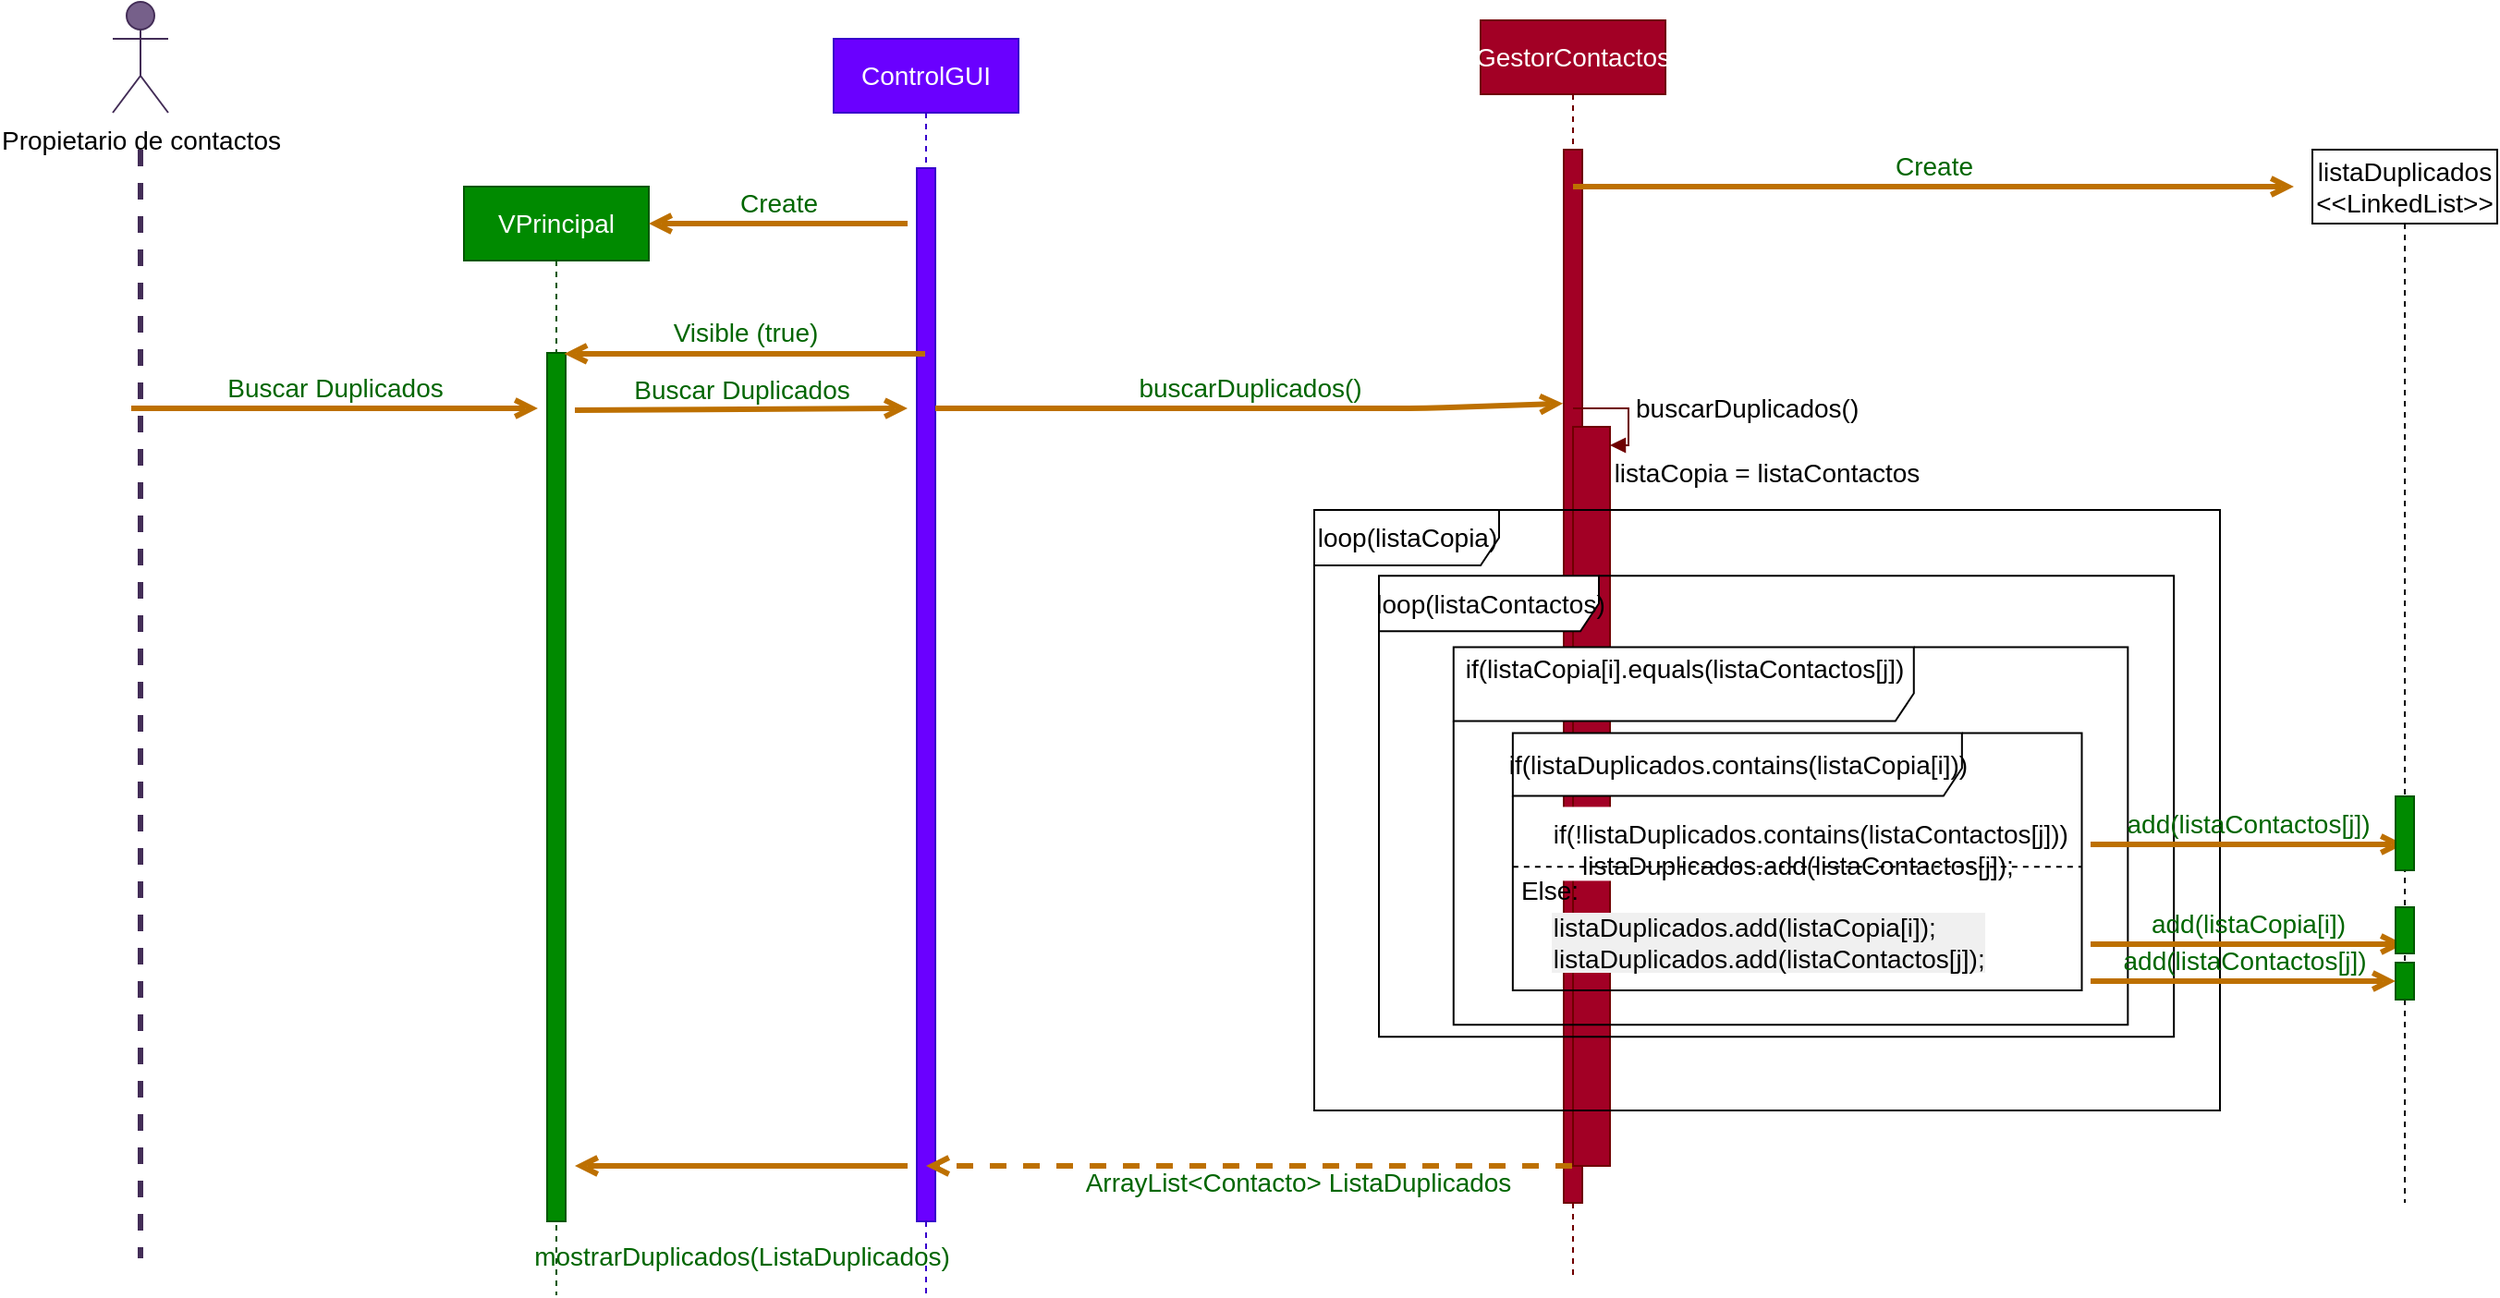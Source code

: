 <mxfile>
    <diagram id="LKaKQfK8-kJvVLxzSaqW" name="Página-1">
        <mxGraphModel dx="1539" dy="-71" grid="1" gridSize="10" guides="1" tooltips="1" connect="1" arrows="1" fold="1" page="1" pageScale="1" pageWidth="1600" pageHeight="1200" background="#ffffff" math="0" shadow="0">
            <root>
                <mxCell id="0"/>
                <mxCell id="1" parent="0"/>
                <mxCell id="111" value="Propietario de contactos" style="shape=umlActor;verticalLabelPosition=bottom;verticalAlign=top;html=1;fillColor=#76608a;strokeColor=#432D57;fontColor=#000000;fontSize=14;" parent="1" vertex="1">
                    <mxGeometry x="130" y="1230" width="30" height="60" as="geometry"/>
                </mxCell>
                <mxCell id="112" value="" style="endArrow=none;startArrow=none;endFill=0;startFill=0;endSize=8;html=1;verticalAlign=bottom;labelBackgroundColor=none;strokeWidth=3;fillColor=#76608a;strokeColor=#432D57;dashed=1;fontSize=14;" parent="1" edge="1">
                    <mxGeometry width="160" relative="1" as="geometry">
                        <mxPoint x="145" y="1310" as="sourcePoint"/>
                        <mxPoint x="145" y="1910" as="targetPoint"/>
                    </mxGeometry>
                </mxCell>
                <mxCell id="113" value="VPrincipal" style="shape=umlLifeline;perimeter=lifelinePerimeter;whiteSpace=wrap;html=1;container=1;collapsible=0;recursiveResize=0;outlineConnect=0;fillColor=#008a00;strokeColor=#005700;fontColor=#ffffff;fontSize=14;" parent="1" vertex="1">
                    <mxGeometry x="320" y="1330" width="100" height="600" as="geometry"/>
                </mxCell>
                <mxCell id="114" value="" style="html=1;points=[];perimeter=orthogonalPerimeter;fillColor=#008a00;strokeColor=#005700;fontColor=#ffffff;fontSize=14;" parent="113" vertex="1">
                    <mxGeometry x="45" y="90" width="10" height="470" as="geometry"/>
                </mxCell>
                <mxCell id="115" value="ControlGUI" style="shape=umlLifeline;perimeter=lifelinePerimeter;whiteSpace=wrap;html=1;container=1;collapsible=0;recursiveResize=0;outlineConnect=0;strokeColor=#3700CC;fillColor=#6a00ff;fontColor=#ffffff;fontSize=14;" parent="1" vertex="1">
                    <mxGeometry x="520" y="1250" width="100" height="680" as="geometry"/>
                </mxCell>
                <mxCell id="118" value="" style="html=1;points=[];perimeter=orthogonalPerimeter;fillColor=#6a00ff;strokeColor=#3700CC;fontColor=#ffffff;fontSize=14;" parent="115" vertex="1">
                    <mxGeometry x="45" y="70" width="10" height="570" as="geometry"/>
                </mxCell>
                <mxCell id="119" value="GestorContactos" style="shape=umlLifeline;perimeter=lifelinePerimeter;whiteSpace=wrap;html=1;container=1;collapsible=0;recursiveResize=0;outlineConnect=0;fillColor=#a20025;strokeColor=#6F0000;fontColor=#ffffff;fontSize=14;" parent="1" vertex="1">
                    <mxGeometry x="870" y="1240" width="100" height="680" as="geometry"/>
                </mxCell>
                <mxCell id="120" value="" style="html=1;points=[];perimeter=orthogonalPerimeter;fillColor=#a20025;strokeColor=#6F0000;fontColor=#ffffff;fontSize=14;" parent="119" vertex="1">
                    <mxGeometry x="45" y="70" width="10" height="570" as="geometry"/>
                </mxCell>
                <mxCell id="202" value="Create" style="html=1;verticalAlign=bottom;labelBackgroundColor=none;endArrow=open;endFill=0;fontColor=#006600;strokeWidth=3;fillColor=#f0a30a;strokeColor=#BD7000;fontSize=14;" parent="1" edge="1">
                    <mxGeometry width="160" relative="1" as="geometry">
                        <mxPoint x="560" y="1350" as="sourcePoint"/>
                        <mxPoint x="420" y="1350" as="targetPoint"/>
                    </mxGeometry>
                </mxCell>
                <mxCell id="203" value="Buscar Duplicados" style="html=1;verticalAlign=bottom;labelBackgroundColor=none;endArrow=open;endFill=0;fontColor=#006600;strokeWidth=3;fillColor=#f0a30a;strokeColor=#BD7000;fontSize=14;" parent="1" edge="1">
                    <mxGeometry width="160" relative="1" as="geometry">
                        <mxPoint x="380" y="1451" as="sourcePoint"/>
                        <mxPoint x="560" y="1450" as="targetPoint"/>
                    </mxGeometry>
                </mxCell>
                <mxCell id="204" value="Buscar Duplicados" style="html=1;verticalAlign=bottom;labelBackgroundColor=none;endArrow=open;endFill=0;fontColor=#006600;strokeWidth=3;fillColor=#f0a30a;strokeColor=#BD7000;fontSize=14;" parent="1" edge="1">
                    <mxGeometry width="160" relative="1" as="geometry">
                        <mxPoint x="140" y="1450" as="sourcePoint"/>
                        <mxPoint x="360" y="1450" as="targetPoint"/>
                    </mxGeometry>
                </mxCell>
                <mxCell id="206" value="mostrarDuplicados(ListaDuplicados)" style="html=1;verticalAlign=bottom;labelBackgroundColor=none;endArrow=open;endFill=0;fontColor=#006600;strokeWidth=3;fillColor=#f0a30a;strokeColor=#BD7000;fontSize=14;" parent="1" edge="1">
                    <mxGeometry y="60" width="160" relative="1" as="geometry">
                        <mxPoint x="560" y="1860" as="sourcePoint"/>
                        <mxPoint x="380" y="1860" as="targetPoint"/>
                        <Array as="points"/>
                        <mxPoint as="offset"/>
                    </mxGeometry>
                </mxCell>
                <mxCell id="214" value="buscarDuplicados()" style="html=1;verticalAlign=bottom;labelBackgroundColor=none;endArrow=open;endFill=0;fontColor=#006600;strokeWidth=3;fillColor=#f0a30a;strokeColor=#BD7000;fontSize=14;entryX=-0.044;entryY=0.241;entryDx=0;entryDy=0;entryPerimeter=0;" edge="1" parent="1" source="118" target="120">
                    <mxGeometry width="160" relative="1" as="geometry">
                        <mxPoint x="680.22" y="1440.0" as="sourcePoint"/>
                        <mxPoint x="915" y="1447" as="targetPoint"/>
                        <Array as="points">
                            <mxPoint x="840" y="1450"/>
                        </Array>
                    </mxGeometry>
                </mxCell>
                <mxCell id="217" value="ArrayList&amp;lt;Contacto&amp;gt; ListaDuplicados" style="html=1;verticalAlign=bottom;labelBackgroundColor=none;endArrow=open;endFill=0;fontColor=#006600;strokeWidth=3;fillColor=#f0a30a;strokeColor=#BD7000;dashed=1;fontSize=14;" edge="1" parent="1" source="119" target="115">
                    <mxGeometry x="-0.146" y="20" width="160" relative="1" as="geometry">
                        <mxPoint x="1299.2" y="1615.54" as="sourcePoint"/>
                        <mxPoint x="710" y="1852" as="targetPoint"/>
                        <mxPoint as="offset"/>
                        <Array as="points">
                            <mxPoint x="690" y="1860"/>
                        </Array>
                    </mxGeometry>
                </mxCell>
                <mxCell id="222" value="listaCopia = listaContactos" style="text;align=center;fontColor=#000000;fontSize=14;" vertex="1" parent="1">
                    <mxGeometry x="975" y="1470" width="100" height="20" as="geometry"/>
                </mxCell>
                <mxCell id="215" value="" style="html=1;points=[];perimeter=orthogonalPerimeter;fillColor=#a20025;strokeColor=#6F0000;shadow=0;fontColor=#ffffff;labelBackgroundColor=#ffffff;fontSize=14;" vertex="1" parent="1">
                    <mxGeometry x="920" y="1460" width="20" height="400" as="geometry"/>
                </mxCell>
                <mxCell id="216" value="buscarDuplicados()" style="edgeStyle=orthogonalEdgeStyle;html=1;align=left;spacingLeft=2;endArrow=block;rounded=0;entryX=1;entryY=0;fillColor=#a20025;strokeColor=#6F0000;shadow=0;fontColor=#000000;labelBackgroundColor=#ffffff;fontSize=14;" edge="1" parent="1">
                    <mxGeometry relative="1" as="geometry">
                        <mxPoint x="920" y="1450" as="sourcePoint"/>
                        <Array as="points">
                            <mxPoint x="950" y="1450"/>
                        </Array>
                        <mxPoint x="940" y="1470" as="targetPoint"/>
                    </mxGeometry>
                </mxCell>
                <mxCell id="218" value="loop(listaCopia)" style="shape=umlFrame;tabPosition=left;html=1;boundedLbl=1;labelInHeader=1;width=100;height=30;perimeterSpacing=1;strokeColor=#000000;fontSize=14;" vertex="1" parent="1">
                    <mxGeometry x="780" y="1505" width="490" height="325" as="geometry"/>
                </mxCell>
                <mxCell id="220" value="loop(listaContactos)" style="shape=umlFrame;tabPosition=left;html=1;boundedLbl=1;labelInHeader=1;width=119;height=30;strokeColor=#000000;fontSize=14;" vertex="1" parent="218">
                    <mxGeometry x="34.998" y="35.648" width="430.087" height="249.516" as="geometry"/>
                </mxCell>
                <mxCell id="234" value="if(listaCopia[i].equals(listaContactos[j])&lt;div style=&quot;padding: 0px; margin: 0px; font-size: 14px;&quot;&gt;&lt;br style=&quot;padding: 0px; margin: 0px; font-size: 14px;&quot;&gt;&lt;/div&gt;" style="shape=umlFrame;tabPosition=left;html=1;boundedLbl=1;labelInHeader=1;width=249;height=40;fontColor=#000000;fillColor=#FFFFFF;strokeColor=#000000;fontSize=14;" vertex="1" parent="218">
                    <mxGeometry x="75.385" y="74.286" width="364.784" height="204.286" as="geometry"/>
                </mxCell>
                <mxCell id="230" value="if(listaDuplicados.contains(listaCopia[i]))" style="shape=umlFrame;tabWidth=110;tabHeight=30;tabPosition=left;html=1;boundedLbl=1;labelInHeader=1;width=243;height=34;strokeColor=#000000;fillColor=#FFFFFF;fontColor=#000000;fontSize=14;" vertex="1" parent="218">
                    <mxGeometry x="107.426" y="120.714" width="307.828" height="139.286" as="geometry"/>
                </mxCell>
                <mxCell id="231" value="if(!listaDuplicados.contains(listaContactos[j]))&#10;    listaDuplicados.add(listaContactos[j]);" style="text;fillColor=#FFFFFF;fontColor=#000000;fontSize=14;" vertex="1" parent="230">
                    <mxGeometry width="250" height="40" relative="1" as="geometry">
                        <mxPoint x="20" y="40" as="offset"/>
                    </mxGeometry>
                </mxCell>
                <mxCell id="232" value="listaDuplicados.add(listaCopia[i]);&#10;listaDuplicados.add(listaContactos[j]);" style="line;strokeWidth=1;dashed=1;labelPosition=center;verticalLabelPosition=bottom;align=left;verticalAlign=top;spacingLeft=20;spacingTop=15;fillColor=#FFFFFF;fontColor=#000000;labelBackgroundColor=#F0F0F0;fontSize=14;" vertex="1" parent="230">
                    <mxGeometry y="69.643" width="307.828" height="5.571" as="geometry"/>
                </mxCell>
                <mxCell id="239" value="Else:" style="text;html=1;align=center;verticalAlign=middle;resizable=0;points=[];autosize=1;strokeColor=none;fontColor=#000000;fontSize=14;" vertex="1" parent="230">
                    <mxGeometry x="-5.001" y="75.213" width="50" height="20" as="geometry"/>
                </mxCell>
                <mxCell id="236" value="listaDuplicados&lt;br style=&quot;font-size: 14px;&quot;&gt;&amp;lt;&amp;lt;LinkedList&amp;gt;&amp;gt;" style="shape=umlLifeline;perimeter=lifelinePerimeter;whiteSpace=wrap;html=1;container=1;collapsible=0;recursiveResize=0;outlineConnect=0;fontColor=#000000;strokeColor=#000000;fillColor=#FFFFFF;fontSize=14;" vertex="1" parent="1">
                    <mxGeometry x="1320" y="1310" width="100" height="570" as="geometry"/>
                </mxCell>
                <mxCell id="246" value="" style="html=1;points=[];perimeter=orthogonalPerimeter;fillColor=#008a00;strokeColor=#005700;shadow=0;fontColor=#ffffff;labelBackgroundColor=#ffffff;fontSize=14;" vertex="1" parent="236">
                    <mxGeometry x="45" y="440" width="10" height="20" as="geometry"/>
                </mxCell>
                <mxCell id="238" value="Create" style="html=1;verticalAlign=bottom;labelBackgroundColor=none;endArrow=open;endFill=0;fontColor=#006600;strokeWidth=3;fillColor=#f0a30a;strokeColor=#BD7000;fontSize=14;" edge="1" parent="1" source="119">
                    <mxGeometry width="160" relative="1" as="geometry">
                        <mxPoint x="1175" y="1350" as="sourcePoint"/>
                        <mxPoint x="1310" y="1330" as="targetPoint"/>
                    </mxGeometry>
                </mxCell>
                <mxCell id="241" value="add(listaContactos[j])" style="html=1;verticalAlign=bottom;labelBackgroundColor=none;endArrow=open;endFill=0;fontColor=#006600;strokeWidth=3;fillColor=#f0a30a;strokeColor=#BD7000;fontSize=14;" edge="1" parent="1" target="236">
                    <mxGeometry width="160" relative="1" as="geometry">
                        <mxPoint x="1200" y="1686" as="sourcePoint"/>
                        <mxPoint x="1360" y="1693" as="targetPoint"/>
                    </mxGeometry>
                </mxCell>
                <mxCell id="242" value="" style="html=1;points=[];perimeter=orthogonalPerimeter;fillColor=#008a00;strokeColor=#005700;shadow=0;fontColor=#ffffff;labelBackgroundColor=#ffffff;fontSize=14;" vertex="1" parent="1">
                    <mxGeometry x="1365" y="1660" width="10" height="40" as="geometry"/>
                </mxCell>
                <mxCell id="243" value="add(listaCopia[i])" style="html=1;verticalAlign=bottom;labelBackgroundColor=none;endArrow=open;endFill=0;fontColor=#006600;strokeWidth=3;fillColor=#f0a30a;strokeColor=#BD7000;fontSize=14;" edge="1" parent="1" target="236">
                    <mxGeometry width="160" relative="1" as="geometry">
                        <mxPoint x="1200" y="1740" as="sourcePoint"/>
                        <mxPoint x="1360" y="1750" as="targetPoint"/>
                        <Array as="points">
                            <mxPoint x="1320" y="1740"/>
                        </Array>
                    </mxGeometry>
                </mxCell>
                <mxCell id="244" value="" style="html=1;points=[];perimeter=orthogonalPerimeter;fillColor=#008a00;strokeColor=#005700;shadow=0;fontColor=#ffffff;labelBackgroundColor=#ffffff;fontSize=14;" vertex="1" parent="1">
                    <mxGeometry x="1365" y="1720" width="10" height="25" as="geometry"/>
                </mxCell>
                <mxCell id="249" value="add(listaContactos[j])" style="html=1;verticalAlign=bottom;labelBackgroundColor=none;endArrow=open;endFill=0;fontColor=#006600;strokeWidth=3;fillColor=#f0a30a;strokeColor=#BD7000;fontSize=14;" edge="1" parent="1">
                    <mxGeometry width="160" relative="1" as="geometry">
                        <mxPoint x="1200" y="1760" as="sourcePoint"/>
                        <mxPoint x="1365" y="1760" as="targetPoint"/>
                    </mxGeometry>
                </mxCell>
                <mxCell id="251" value="Visible (true)" style="html=1;verticalAlign=bottom;labelBackgroundColor=none;endArrow=open;endFill=0;fontColor=#006600;strokeWidth=3;fillColor=#f0a30a;strokeColor=#BD7000;entryX=0.924;entryY=0.001;entryDx=0;entryDy=0;entryPerimeter=0;fontSize=14;" edge="1" parent="1" source="115" target="114">
                    <mxGeometry width="160" relative="1" as="geometry">
                        <mxPoint x="835.86" y="1479.5" as="sourcePoint"/>
                        <mxPoint x="447.29" y="1478.8" as="targetPoint"/>
                    </mxGeometry>
                </mxCell>
            </root>
        </mxGraphModel>
    </diagram>
</mxfile>